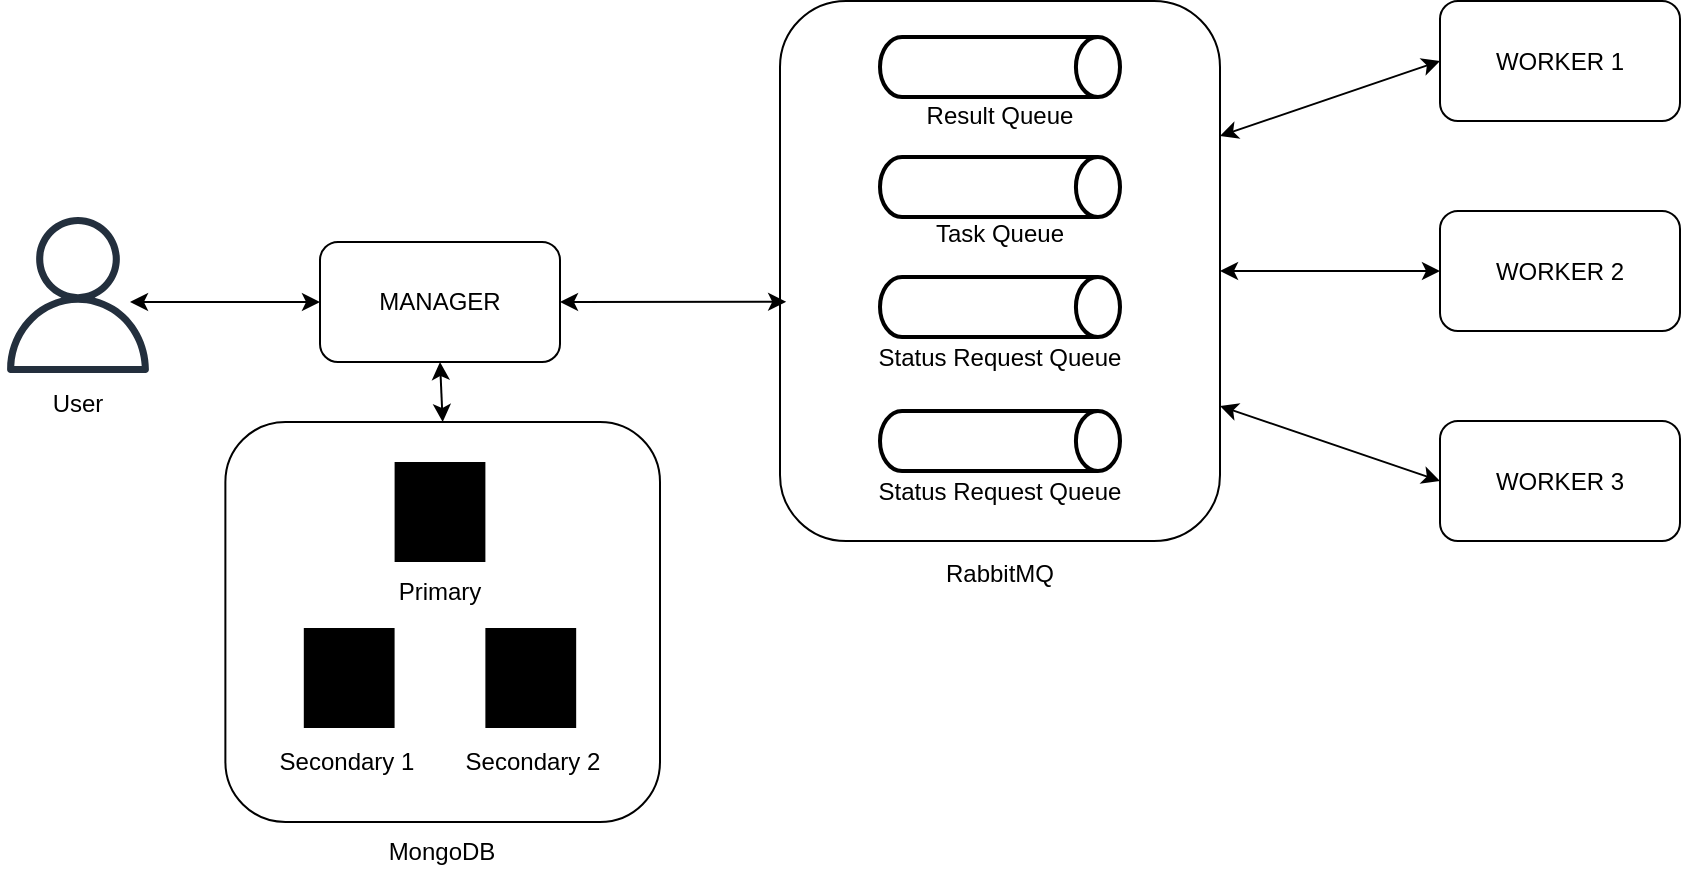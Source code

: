 <mxfile version="26.2.14">
  <diagram name="Страница — 1" id="8arT2AOrtYDYh2C0rBxr">
    <mxGraphModel dx="1018" dy="701" grid="1" gridSize="10" guides="1" tooltips="1" connect="1" arrows="1" fold="1" page="1" pageScale="1" pageWidth="827" pageHeight="1169" math="0" shadow="0">
      <root>
        <mxCell id="0" />
        <mxCell id="1" parent="0" />
        <mxCell id="MEVX8h5RplZYgz9Gu9Su-13" value="" style="rounded=1;whiteSpace=wrap;html=1;" vertex="1" parent="1">
          <mxGeometry x="172.69" y="310" width="217.31" height="200" as="geometry" />
        </mxCell>
        <mxCell id="MEVX8h5RplZYgz9Gu9Su-4" value="" style="sketch=0;verticalLabelPosition=bottom;sketch=0;aspect=fixed;html=1;verticalAlign=top;strokeColor=none;fillColor=#000000;align=center;outlineConnect=0;pointerEvents=1;shape=mxgraph.citrix2.site_database;" vertex="1" parent="1">
          <mxGeometry x="257.3" y="330" width="45.395" height="50" as="geometry" />
        </mxCell>
        <mxCell id="MEVX8h5RplZYgz9Gu9Su-6" value="MANAGER" style="rounded=1;whiteSpace=wrap;html=1;" vertex="1" parent="1">
          <mxGeometry x="220" y="220" width="120" height="60" as="geometry" />
        </mxCell>
        <mxCell id="MEVX8h5RplZYgz9Gu9Su-8" value="" style="sketch=0;verticalLabelPosition=bottom;sketch=0;aspect=fixed;html=1;verticalAlign=top;strokeColor=none;fillColor=#000000;align=center;outlineConnect=0;pointerEvents=1;shape=mxgraph.citrix2.site_database;" vertex="1" parent="1">
          <mxGeometry x="211.9" y="413" width="45.395" height="50" as="geometry" />
        </mxCell>
        <mxCell id="MEVX8h5RplZYgz9Gu9Su-9" value="" style="sketch=0;verticalLabelPosition=bottom;sketch=0;aspect=fixed;html=1;verticalAlign=top;strokeColor=none;fillColor=#000000;align=center;outlineConnect=0;pointerEvents=1;shape=mxgraph.citrix2.site_database;" vertex="1" parent="1">
          <mxGeometry x="302.69" y="413" width="45.395" height="50" as="geometry" />
        </mxCell>
        <mxCell id="MEVX8h5RplZYgz9Gu9Su-10" value="Primary" style="text;html=1;align=center;verticalAlign=middle;whiteSpace=wrap;rounded=0;" vertex="1" parent="1">
          <mxGeometry x="250" y="380" width="60" height="30" as="geometry" />
        </mxCell>
        <mxCell id="MEVX8h5RplZYgz9Gu9Su-11" value="Secondary 1" style="text;html=1;align=center;verticalAlign=middle;whiteSpace=wrap;rounded=0;" vertex="1" parent="1">
          <mxGeometry x="196" y="465" width="74.6" height="30" as="geometry" />
        </mxCell>
        <mxCell id="MEVX8h5RplZYgz9Gu9Su-12" value="Secondary 2" style="text;html=1;align=center;verticalAlign=middle;whiteSpace=wrap;rounded=0;" vertex="1" parent="1">
          <mxGeometry x="289.39" y="465" width="74.61" height="30" as="geometry" />
        </mxCell>
        <mxCell id="MEVX8h5RplZYgz9Gu9Su-14" value="MongoDB" style="text;html=1;align=center;verticalAlign=middle;whiteSpace=wrap;rounded=0;" vertex="1" parent="1">
          <mxGeometry x="251.35" y="510" width="60" height="30" as="geometry" />
        </mxCell>
        <mxCell id="MEVX8h5RplZYgz9Gu9Su-16" value="" style="rounded=1;whiteSpace=wrap;html=1;" vertex="1" parent="1">
          <mxGeometry x="450" y="99.5" width="220" height="270" as="geometry" />
        </mxCell>
        <mxCell id="MEVX8h5RplZYgz9Gu9Su-17" value="RabbitMQ" style="text;html=1;align=center;verticalAlign=middle;whiteSpace=wrap;rounded=0;" vertex="1" parent="1">
          <mxGeometry x="530" y="370.5" width="60" height="30" as="geometry" />
        </mxCell>
        <mxCell id="MEVX8h5RplZYgz9Gu9Su-18" value="" style="strokeWidth=2;html=1;shape=mxgraph.flowchart.direct_data;whiteSpace=wrap;" vertex="1" parent="1">
          <mxGeometry x="500" y="177.5" width="120" height="30" as="geometry" />
        </mxCell>
        <mxCell id="MEVX8h5RplZYgz9Gu9Su-19" value="" style="strokeWidth=2;html=1;shape=mxgraph.flowchart.direct_data;whiteSpace=wrap;" vertex="1" parent="1">
          <mxGeometry x="500" y="237.5" width="120" height="30" as="geometry" />
        </mxCell>
        <mxCell id="MEVX8h5RplZYgz9Gu9Su-20" value="" style="strokeWidth=2;html=1;shape=mxgraph.flowchart.direct_data;whiteSpace=wrap;" vertex="1" parent="1">
          <mxGeometry x="500" y="117.5" width="120" height="30" as="geometry" />
        </mxCell>
        <mxCell id="MEVX8h5RplZYgz9Gu9Su-21" value="Result Queue" style="text;html=1;align=center;verticalAlign=middle;whiteSpace=wrap;rounded=0;" vertex="1" parent="1">
          <mxGeometry x="500" y="141.5" width="120" height="30" as="geometry" />
        </mxCell>
        <mxCell id="MEVX8h5RplZYgz9Gu9Su-22" value="Task Queue" style="text;html=1;align=center;verticalAlign=middle;whiteSpace=wrap;rounded=0;" vertex="1" parent="1">
          <mxGeometry x="500" y="200.5" width="120" height="30" as="geometry" />
        </mxCell>
        <mxCell id="MEVX8h5RplZYgz9Gu9Su-23" value="Status Request Queue" style="text;html=1;align=center;verticalAlign=middle;whiteSpace=wrap;rounded=0;" vertex="1" parent="1">
          <mxGeometry x="490" y="262.5" width="140" height="30" as="geometry" />
        </mxCell>
        <mxCell id="MEVX8h5RplZYgz9Gu9Su-25" value="" style="strokeWidth=2;html=1;shape=mxgraph.flowchart.direct_data;whiteSpace=wrap;" vertex="1" parent="1">
          <mxGeometry x="500" y="304.5" width="120" height="30" as="geometry" />
        </mxCell>
        <mxCell id="MEVX8h5RplZYgz9Gu9Su-26" value="Status Request Queue" style="text;html=1;align=center;verticalAlign=middle;whiteSpace=wrap;rounded=0;" vertex="1" parent="1">
          <mxGeometry x="490" y="329.5" width="140" height="30" as="geometry" />
        </mxCell>
        <mxCell id="MEVX8h5RplZYgz9Gu9Su-30" value="" style="endArrow=classic;startArrow=classic;html=1;rounded=0;exitX=0.5;exitY=0;exitDx=0;exitDy=0;entryX=0.5;entryY=1;entryDx=0;entryDy=0;" edge="1" parent="1" source="MEVX8h5RplZYgz9Gu9Su-13" target="MEVX8h5RplZYgz9Gu9Su-6">
          <mxGeometry width="50" height="50" relative="1" as="geometry">
            <mxPoint x="239.39" y="330" as="sourcePoint" />
            <mxPoint x="289.39" y="280" as="targetPoint" />
          </mxGeometry>
        </mxCell>
        <mxCell id="MEVX8h5RplZYgz9Gu9Su-31" value="" style="endArrow=classic;startArrow=classic;html=1;rounded=0;entryX=0.014;entryY=0.557;entryDx=0;entryDy=0;entryPerimeter=0;exitX=1;exitY=0.5;exitDx=0;exitDy=0;" edge="1" parent="1" source="MEVX8h5RplZYgz9Gu9Su-6" target="MEVX8h5RplZYgz9Gu9Su-16">
          <mxGeometry width="50" height="50" relative="1" as="geometry">
            <mxPoint x="340" y="340" as="sourcePoint" />
            <mxPoint x="390" y="290" as="targetPoint" />
          </mxGeometry>
        </mxCell>
        <mxCell id="MEVX8h5RplZYgz9Gu9Su-32" value="" style="endArrow=classic;startArrow=classic;html=1;rounded=0;entryX=0;entryY=0.5;entryDx=0;entryDy=0;exitX=0.5;exitY=0.5;exitDx=0;exitDy=0;exitPerimeter=0;" edge="1" parent="1" target="MEVX8h5RplZYgz9Gu9Su-6">
          <mxGeometry width="50" height="50" relative="1" as="geometry">
            <mxPoint x="125" y="250" as="sourcePoint" />
            <mxPoint x="210" y="130" as="targetPoint" />
          </mxGeometry>
        </mxCell>
        <mxCell id="MEVX8h5RplZYgz9Gu9Su-34" value="" style="sketch=0;outlineConnect=0;fontColor=#232F3E;gradientColor=none;fillColor=#232F3D;strokeColor=none;dashed=0;verticalLabelPosition=bottom;verticalAlign=top;align=center;html=1;fontSize=12;fontStyle=0;aspect=fixed;pointerEvents=1;shape=mxgraph.aws4.user;" vertex="1" parent="1">
          <mxGeometry x="60" y="207.5" width="78" height="78" as="geometry" />
        </mxCell>
        <mxCell id="MEVX8h5RplZYgz9Gu9Su-35" value="User" style="text;html=1;align=center;verticalAlign=middle;whiteSpace=wrap;rounded=0;" vertex="1" parent="1">
          <mxGeometry x="69" y="285.5" width="60" height="30" as="geometry" />
        </mxCell>
        <mxCell id="MEVX8h5RplZYgz9Gu9Su-36" value="WORKER 1" style="rounded=1;whiteSpace=wrap;html=1;" vertex="1" parent="1">
          <mxGeometry x="780" y="99.5" width="120" height="60" as="geometry" />
        </mxCell>
        <mxCell id="MEVX8h5RplZYgz9Gu9Su-37" value="WORKER 2" style="rounded=1;whiteSpace=wrap;html=1;" vertex="1" parent="1">
          <mxGeometry x="780" y="204.5" width="120" height="60" as="geometry" />
        </mxCell>
        <mxCell id="MEVX8h5RplZYgz9Gu9Su-38" value="WORKER 3" style="rounded=1;whiteSpace=wrap;html=1;" vertex="1" parent="1">
          <mxGeometry x="780" y="309.5" width="120" height="60" as="geometry" />
        </mxCell>
        <mxCell id="MEVX8h5RplZYgz9Gu9Su-39" value="" style="endArrow=classic;startArrow=classic;html=1;rounded=0;entryX=0;entryY=0.5;entryDx=0;entryDy=0;exitX=1;exitY=0.25;exitDx=0;exitDy=0;" edge="1" parent="1" source="MEVX8h5RplZYgz9Gu9Su-16" target="MEVX8h5RplZYgz9Gu9Su-36">
          <mxGeometry width="50" height="50" relative="1" as="geometry">
            <mxPoint x="730" y="177.5" as="sourcePoint" />
            <mxPoint x="780" y="127.5" as="targetPoint" />
          </mxGeometry>
        </mxCell>
        <mxCell id="MEVX8h5RplZYgz9Gu9Su-40" value="" style="endArrow=classic;startArrow=classic;html=1;rounded=0;entryX=0;entryY=0.5;entryDx=0;entryDy=0;exitX=1;exitY=0.5;exitDx=0;exitDy=0;" edge="1" parent="1" source="MEVX8h5RplZYgz9Gu9Su-16" target="MEVX8h5RplZYgz9Gu9Su-37">
          <mxGeometry width="50" height="50" relative="1" as="geometry">
            <mxPoint x="710" y="410" as="sourcePoint" />
            <mxPoint x="760" y="360" as="targetPoint" />
          </mxGeometry>
        </mxCell>
        <mxCell id="MEVX8h5RplZYgz9Gu9Su-41" value="" style="endArrow=classic;startArrow=classic;html=1;rounded=0;entryX=0;entryY=0.5;entryDx=0;entryDy=0;exitX=1;exitY=0.75;exitDx=0;exitDy=0;" edge="1" parent="1" source="MEVX8h5RplZYgz9Gu9Su-16" target="MEVX8h5RplZYgz9Gu9Su-38">
          <mxGeometry width="50" height="50" relative="1" as="geometry">
            <mxPoint x="600" y="520" as="sourcePoint" />
            <mxPoint x="650" y="470" as="targetPoint" />
          </mxGeometry>
        </mxCell>
      </root>
    </mxGraphModel>
  </diagram>
</mxfile>
